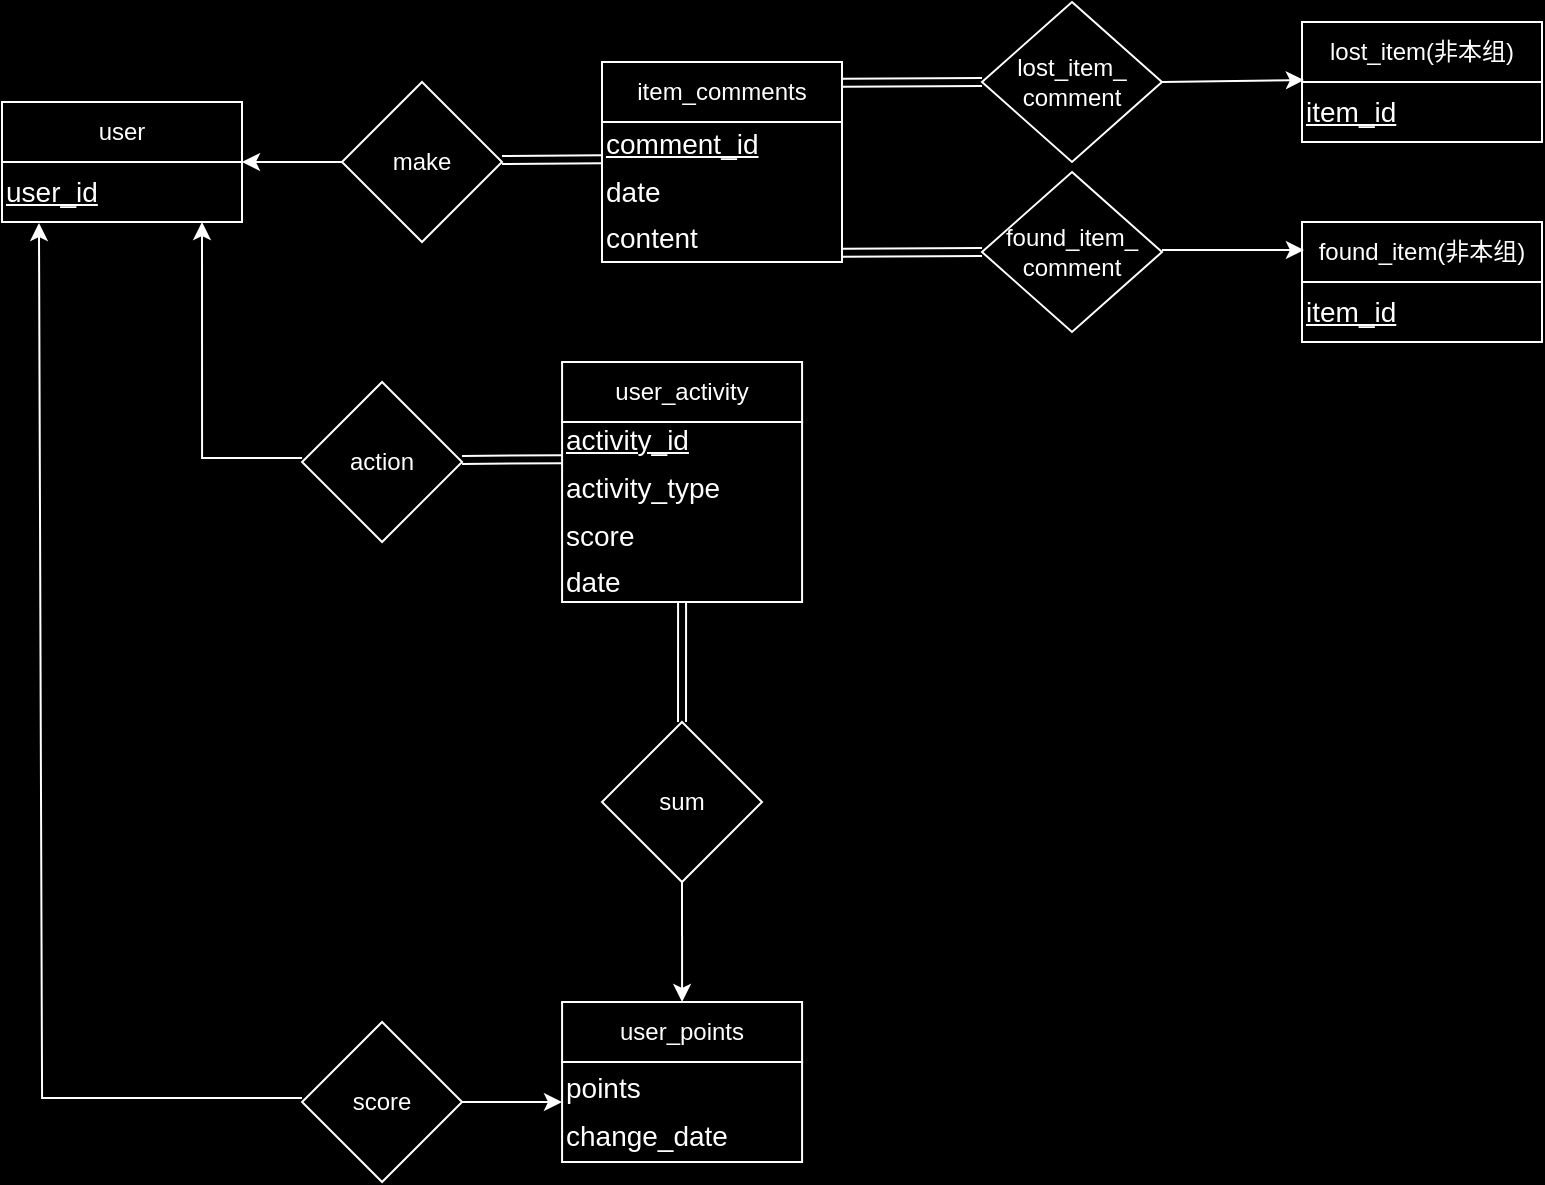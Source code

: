 <mxfile version="24.4.0" type="device">
  <diagram id="R2lEEEUBdFMjLlhIrx00" name="Page-1">
    <mxGraphModel dx="1510" dy="858" grid="0" gridSize="10" guides="1" tooltips="1" connect="1" arrows="1" fold="1" page="1" pageScale="1" pageWidth="850" pageHeight="1100" background="#000000" math="0" shadow="0" extFonts="Permanent Marker^https://fonts.googleapis.com/css?family=Permanent+Marker">
      <root>
        <mxCell id="0" />
        <mxCell id="1" parent="0" />
        <mxCell id="exWkpmdWYC31YrSvvnum-5" value="&lt;div style=&quot;font-size: 14px; line-height: 170%;&quot;&gt;&lt;font style=&quot;font-size: 14px;&quot;&gt;&lt;u style=&quot;&quot;&gt;comment_id&lt;/u&gt;&lt;/font&gt;&lt;/div&gt;&lt;div style=&quot;font-size: 14px; line-height: 170%;&quot;&gt;&lt;font style=&quot;font-size: 14px;&quot;&gt;date&lt;/font&gt;&lt;/div&gt;&lt;div style=&quot;font-size: 14px; line-height: 170%;&quot;&gt;&lt;font style=&quot;font-size: 14px;&quot;&gt;content&lt;/font&gt;&lt;/div&gt;" style="rounded=0;whiteSpace=wrap;html=1;align=left;labelBackgroundColor=none;strokeColor=#FFFFFF;fontColor=#ffffff;fillColor=#000000;" vertex="1" parent="1">
          <mxGeometry x="320" y="120" width="120" height="70" as="geometry" />
        </mxCell>
        <mxCell id="exWkpmdWYC31YrSvvnum-6" value="item_comments" style="rounded=0;whiteSpace=wrap;html=1;labelBackgroundColor=none;strokeColor=#FFFFFF;fontColor=#ffffff;fillColor=#000000;" vertex="1" parent="1">
          <mxGeometry x="320" y="90" width="120" height="30" as="geometry" />
        </mxCell>
        <mxCell id="exWkpmdWYC31YrSvvnum-7" value="&lt;div style=&quot;font-size: 14px; line-height: 170%;&quot;&gt;&lt;font style=&quot;font-size: 14px;&quot;&gt;&lt;u style=&quot;&quot;&gt;user_id&lt;/u&gt;&lt;/font&gt;&lt;/div&gt;" style="rounded=0;whiteSpace=wrap;html=1;align=left;labelBackgroundColor=none;strokeColor=#FFFFFF;fontColor=#ffffff;fillColor=#000000;" vertex="1" parent="1">
          <mxGeometry x="20" y="140" width="120" height="30" as="geometry" />
        </mxCell>
        <mxCell id="exWkpmdWYC31YrSvvnum-8" value="user" style="rounded=0;whiteSpace=wrap;html=1;labelBackgroundColor=none;strokeColor=#FFFFFF;fontColor=#ffffff;fillColor=#000000;" vertex="1" parent="1">
          <mxGeometry x="20" y="110" width="120" height="30" as="geometry" />
        </mxCell>
        <mxCell id="exWkpmdWYC31YrSvvnum-9" value="&lt;div style=&quot;font-size: 14px; line-height: 170%;&quot;&gt;&lt;font style=&quot;font-size: 14px;&quot;&gt;&lt;u style=&quot;&quot;&gt;item_id&lt;/u&gt;&lt;/font&gt;&lt;/div&gt;" style="rounded=0;whiteSpace=wrap;html=1;align=left;labelBackgroundColor=none;strokeColor=#FFFFFF;fillColor=#000000;fontColor=#ffffff;" vertex="1" parent="1">
          <mxGeometry x="670" y="100" width="120" height="30" as="geometry" />
        </mxCell>
        <mxCell id="exWkpmdWYC31YrSvvnum-10" value="lost_item(非本组)" style="rounded=0;whiteSpace=wrap;html=1;labelBackgroundColor=none;strokeColor=#FFFFFF;fillColor=#000000;fontColor=#ffffff;" vertex="1" parent="1">
          <mxGeometry x="670" y="70" width="120" height="30" as="geometry" />
        </mxCell>
        <mxCell id="exWkpmdWYC31YrSvvnum-11" value="&lt;div style=&quot;font-size: 14px; line-height: 170%;&quot;&gt;&lt;font style=&quot;font-size: 14px;&quot;&gt;&lt;u style=&quot;&quot;&gt;item_id&lt;/u&gt;&lt;/font&gt;&lt;/div&gt;" style="rounded=0;whiteSpace=wrap;html=1;align=left;labelBackgroundColor=none;strokeColor=#FFFFFF;fontColor=#ffffff;fillColor=#000000;" vertex="1" parent="1">
          <mxGeometry x="670" y="200" width="120" height="30" as="geometry" />
        </mxCell>
        <mxCell id="exWkpmdWYC31YrSvvnum-12" value="found_item(非本组)" style="rounded=0;whiteSpace=wrap;html=1;labelBackgroundColor=none;strokeColor=#FFFFFF;fontColor=#ffffff;fillColor=#000000;" vertex="1" parent="1">
          <mxGeometry x="670" y="170" width="120" height="30" as="geometry" />
        </mxCell>
        <mxCell id="exWkpmdWYC31YrSvvnum-13" value="make" style="rhombus;whiteSpace=wrap;html=1;labelBackgroundColor=none;strokeColor=#FFFFFF;fontColor=#ffffff;fillColor=#000000;" vertex="1" parent="1">
          <mxGeometry x="190" y="100" width="80" height="80" as="geometry" />
        </mxCell>
        <mxCell id="exWkpmdWYC31YrSvvnum-16" value="" style="endArrow=classic;html=1;rounded=0;exitX=0;exitY=0.5;exitDx=0;exitDy=0;entryX=1;entryY=1;entryDx=0;entryDy=0;labelBackgroundColor=none;strokeColor=#FFFFFF;fontColor=#ffffff;" edge="1" parent="1" source="exWkpmdWYC31YrSvvnum-13" target="exWkpmdWYC31YrSvvnum-8">
          <mxGeometry width="50" height="50" relative="1" as="geometry">
            <mxPoint x="150" y="150" as="sourcePoint" />
            <mxPoint x="200" y="100" as="targetPoint" />
          </mxGeometry>
        </mxCell>
        <mxCell id="exWkpmdWYC31YrSvvnum-17" value="lost_item_&lt;div&gt;comment&lt;/div&gt;" style="rhombus;whiteSpace=wrap;html=1;labelBackgroundColor=none;strokeColor=#FFFFFF;fillColor=#000000;fontColor=#ffffff;" vertex="1" parent="1">
          <mxGeometry x="510" y="60" width="90" height="80" as="geometry" />
        </mxCell>
        <mxCell id="exWkpmdWYC31YrSvvnum-19" value="" style="endArrow=classic;html=1;rounded=0;entryX=0;entryY=0.75;entryDx=0;entryDy=0;labelBackgroundColor=none;strokeColor=#FFFFFF;fontColor=#ffffff;" edge="1" parent="1">
          <mxGeometry width="50" height="50" relative="1" as="geometry">
            <mxPoint x="600" y="100" as="sourcePoint" />
            <mxPoint x="670.96" y="99.02" as="targetPoint" />
          </mxGeometry>
        </mxCell>
        <mxCell id="exWkpmdWYC31YrSvvnum-21" value="" style="shape=link;html=1;rounded=0;labelBackgroundColor=none;strokeColor=#FFFFFF;fontColor=#ffffff;" edge="1" parent="1">
          <mxGeometry width="100" relative="1" as="geometry">
            <mxPoint x="270" y="139" as="sourcePoint" />
            <mxPoint x="320" y="138.57" as="targetPoint" />
          </mxGeometry>
        </mxCell>
        <mxCell id="exWkpmdWYC31YrSvvnum-22" value="" style="shape=link;html=1;rounded=0;entryX=0;entryY=0.5;entryDx=0;entryDy=0;labelBackgroundColor=none;strokeColor=#FFFFFF;fontColor=#ffffff;" edge="1" parent="1" target="exWkpmdWYC31YrSvvnum-17">
          <mxGeometry width="100" relative="1" as="geometry">
            <mxPoint x="440" y="100.43" as="sourcePoint" />
            <mxPoint x="490" y="100" as="targetPoint" />
          </mxGeometry>
        </mxCell>
        <mxCell id="exWkpmdWYC31YrSvvnum-24" value="found_item_&lt;div&gt;comment&lt;/div&gt;" style="rhombus;whiteSpace=wrap;html=1;labelBackgroundColor=none;strokeColor=#FFFFFF;fontColor=#ffffff;fillColor=#000000;" vertex="1" parent="1">
          <mxGeometry x="510" y="145" width="90" height="80" as="geometry" />
        </mxCell>
        <mxCell id="exWkpmdWYC31YrSvvnum-25" value="" style="endArrow=classic;html=1;rounded=0;entryX=0;entryY=0.75;entryDx=0;entryDy=0;labelBackgroundColor=none;strokeColor=#FFFFFF;fontColor=#ffffff;" edge="1" parent="1">
          <mxGeometry width="50" height="50" relative="1" as="geometry">
            <mxPoint x="600" y="184" as="sourcePoint" />
            <mxPoint x="670.96" y="184.02" as="targetPoint" />
          </mxGeometry>
        </mxCell>
        <mxCell id="exWkpmdWYC31YrSvvnum-26" value="" style="shape=link;html=1;rounded=0;entryX=0;entryY=0.5;entryDx=0;entryDy=0;labelBackgroundColor=none;strokeColor=#FFFFFF;fontColor=#ffffff;" edge="1" parent="1" target="exWkpmdWYC31YrSvvnum-24">
          <mxGeometry width="100" relative="1" as="geometry">
            <mxPoint x="440" y="185.43" as="sourcePoint" />
            <mxPoint x="490" y="185" as="targetPoint" />
          </mxGeometry>
        </mxCell>
        <mxCell id="exWkpmdWYC31YrSvvnum-28" value="&lt;div style=&quot;font-size: 14px; line-height: 170%;&quot;&gt;&lt;font style=&quot;font-size: 14px;&quot;&gt;&lt;u style=&quot;&quot;&gt;activity_id&lt;/u&gt;&lt;/font&gt;&lt;/div&gt;&lt;div style=&quot;font-size: 14px; line-height: 170%;&quot;&gt;activity_type&lt;/div&gt;&lt;div style=&quot;font-size: 14px; line-height: 170%;&quot;&gt;&lt;font style=&quot;font-size: 14px;&quot;&gt;score&lt;/font&gt;&lt;/div&gt;&lt;div style=&quot;font-size: 14px; line-height: 170%;&quot;&gt;&lt;font style=&quot;font-size: 14px;&quot;&gt;date&lt;/font&gt;&lt;/div&gt;" style="rounded=0;whiteSpace=wrap;html=1;align=left;labelBackgroundColor=none;strokeColor=#FFFFFF;fontColor=#ffffff;fillColor=#000000;" vertex="1" parent="1">
          <mxGeometry x="300.04" y="270" width="120" height="90" as="geometry" />
        </mxCell>
        <mxCell id="exWkpmdWYC31YrSvvnum-29" value="&lt;span style=&quot;text-align: start;&quot;&gt;&lt;font style=&quot;font-size: 12px;&quot; face=&quot;Helvetica&quot;&gt;user_activity&lt;/font&gt;&lt;/span&gt;" style="rounded=0;whiteSpace=wrap;html=1;labelBackgroundColor=none;strokeColor=#FFFFFF;fontColor=#ffffff;fillColor=#000000;" vertex="1" parent="1">
          <mxGeometry x="300.04" y="240" width="120" height="30" as="geometry" />
        </mxCell>
        <mxCell id="exWkpmdWYC31YrSvvnum-32" value="action" style="rhombus;whiteSpace=wrap;html=1;labelBackgroundColor=none;strokeColor=#FFFFFF;fontColor=#ffffff;fillColor=#000000;" vertex="1" parent="1">
          <mxGeometry x="170.04" y="250" width="80" height="80" as="geometry" />
        </mxCell>
        <mxCell id="exWkpmdWYC31YrSvvnum-33" value="" style="endArrow=classic;html=1;rounded=0;exitX=0;exitY=0.5;exitDx=0;exitDy=0;entryX=0.333;entryY=1.067;entryDx=0;entryDy=0;entryPerimeter=0;labelBackgroundColor=none;strokeColor=#FFFFFF;fontColor=#ffffff;" edge="1" parent="1">
          <mxGeometry width="50" height="50" relative="1" as="geometry">
            <mxPoint x="170.04" y="287.99" as="sourcePoint" />
            <mxPoint x="120.0" y="170" as="targetPoint" />
            <Array as="points">
              <mxPoint x="120.04" y="287.99" />
            </Array>
          </mxGeometry>
        </mxCell>
        <mxCell id="exWkpmdWYC31YrSvvnum-34" value="" style="shape=link;html=1;rounded=0;labelBackgroundColor=none;strokeColor=#FFFFFF;fontColor=#ffffff;" edge="1" parent="1">
          <mxGeometry width="100" relative="1" as="geometry">
            <mxPoint x="250.04" y="289" as="sourcePoint" />
            <mxPoint x="300.04" y="288.57" as="targetPoint" />
          </mxGeometry>
        </mxCell>
        <mxCell id="exWkpmdWYC31YrSvvnum-38" value="&lt;div style=&quot;font-size: 14px; line-height: 170%;&quot;&gt;points&lt;/div&gt;&lt;div style=&quot;font-size: 14px; line-height: 170%;&quot;&gt;change_date&lt;/div&gt;" style="rounded=0;whiteSpace=wrap;html=1;align=left;labelBackgroundColor=none;strokeColor=#ffffff;fontColor=#ffffff;fillColor=#000000;" vertex="1" parent="1">
          <mxGeometry x="300.04" y="590" width="120" height="50" as="geometry" />
        </mxCell>
        <mxCell id="exWkpmdWYC31YrSvvnum-39" value="&lt;span style=&quot;text-align: start;&quot;&gt;&lt;font style=&quot;font-size: 12px;&quot; face=&quot;Helvetica&quot;&gt;user_points&lt;/font&gt;&lt;/span&gt;" style="rounded=0;whiteSpace=wrap;html=1;labelBackgroundColor=none;strokeColor=#ffffff;fontColor=#ffffff;fillColor=#000000;" vertex="1" parent="1">
          <mxGeometry x="300.04" y="560" width="120" height="30" as="geometry" />
        </mxCell>
        <mxCell id="exWkpmdWYC31YrSvvnum-40" value="score" style="rhombus;whiteSpace=wrap;html=1;labelBackgroundColor=none;strokeColor=#ffffff;fontColor=#ffffff;fillColor=#000000;" vertex="1" parent="1">
          <mxGeometry x="170.04" y="570" width="80" height="80" as="geometry" />
        </mxCell>
        <mxCell id="exWkpmdWYC31YrSvvnum-41" value="" style="endArrow=classic;html=1;rounded=0;entryX=0.154;entryY=1.017;entryDx=0;entryDy=0;entryPerimeter=0;labelBackgroundColor=none;strokeColor=#FFFFFF;fontColor=#ffffff;" edge="1" parent="1" target="exWkpmdWYC31YrSvvnum-7">
          <mxGeometry width="50" height="50" relative="1" as="geometry">
            <mxPoint x="170" y="608" as="sourcePoint" />
            <mxPoint x="40" y="250" as="targetPoint" />
            <Array as="points">
              <mxPoint x="40.04" y="607.99" />
            </Array>
          </mxGeometry>
        </mxCell>
        <mxCell id="exWkpmdWYC31YrSvvnum-43" value="" style="endArrow=classic;html=1;rounded=0;labelBackgroundColor=none;strokeColor=#ffffff;fontColor=#ffffff;" edge="1" parent="1">
          <mxGeometry width="50" height="50" relative="1" as="geometry">
            <mxPoint x="250.04" y="610" as="sourcePoint" />
            <mxPoint x="300" y="610" as="targetPoint" />
          </mxGeometry>
        </mxCell>
        <mxCell id="exWkpmdWYC31YrSvvnum-44" value="sum" style="rhombus;whiteSpace=wrap;html=1;labelBackgroundColor=none;strokeColor=#FFFFFF;fontColor=#ffffff;fillColor=#000000;" vertex="1" parent="1">
          <mxGeometry x="320" y="420" width="80" height="80" as="geometry" />
        </mxCell>
        <mxCell id="exWkpmdWYC31YrSvvnum-47" value="" style="endArrow=classic;html=1;rounded=0;exitX=0.5;exitY=1;exitDx=0;exitDy=0;entryX=0.5;entryY=0;entryDx=0;entryDy=0;labelBackgroundColor=none;strokeColor=#FFFFFF;fontColor=#ffffff;" edge="1" parent="1" source="exWkpmdWYC31YrSvvnum-44" target="exWkpmdWYC31YrSvvnum-39">
          <mxGeometry width="50" height="50" relative="1" as="geometry">
            <mxPoint x="370" y="460" as="sourcePoint" />
            <mxPoint x="420" y="410" as="targetPoint" />
          </mxGeometry>
        </mxCell>
        <mxCell id="exWkpmdWYC31YrSvvnum-48" value="" style="shape=link;html=1;rounded=0;exitX=0.5;exitY=1;exitDx=0;exitDy=0;labelBackgroundColor=none;strokeColor=#FFFFFF;fontColor=#ffffff;" edge="1" parent="1" source="exWkpmdWYC31YrSvvnum-28" target="exWkpmdWYC31YrSvvnum-44">
          <mxGeometry width="100" relative="1" as="geometry">
            <mxPoint x="130" y="460" as="sourcePoint" />
            <mxPoint x="230" y="460" as="targetPoint" />
          </mxGeometry>
        </mxCell>
      </root>
    </mxGraphModel>
  </diagram>
</mxfile>
